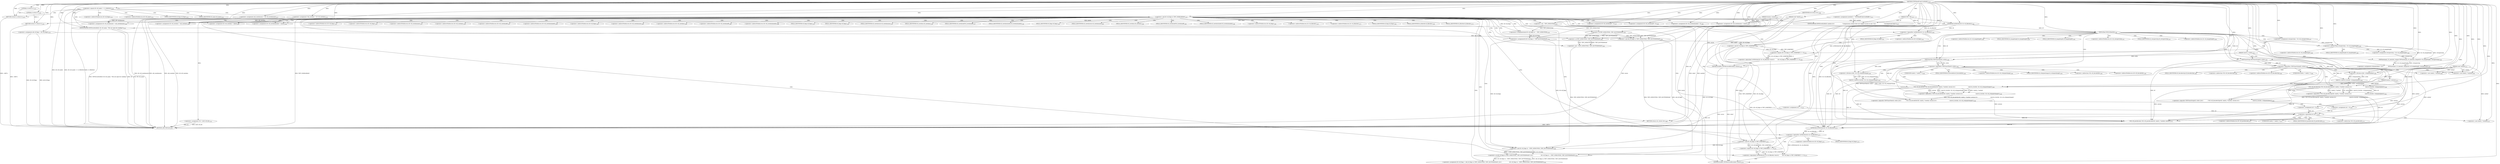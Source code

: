 digraph "TIFFReadFromUserBuffer" {  
"77582" [label = <(METHOD,TIFFReadFromUserBuffer)<SUB>1510</SUB>> ]
"77859" [label = <(METHOD_RETURN,int)<SUB>1510</SUB>> ]
"77583" [label = <(PARAM,TIFF *tif)<SUB>1510</SUB>> ]
"77584" [label = <(PARAM,uint32_t strile)<SUB>1510</SUB>> ]
"77585" [label = <(PARAM,void *inbuf)<SUB>1510</SUB>> ]
"77586" [label = <(PARAM,tmsize_t insize)<SUB>1511</SUB>> ]
"77587" [label = <(PARAM,void *outbuf)<SUB>1511</SUB>> ]
"77588" [label = <(PARAM,tmsize_t outsize)<SUB>1511</SUB>> ]
"77591" [label = <(&lt;operator&gt;.assignment,module[] = &quot;TIFFReadFromUserBuffer&quot;)<SUB>1513</SUB>> ]
"77595" [label = <(&lt;operator&gt;.assignment,*td = &amp;tif-&gt;tif_dir)<SUB>1514</SUB>> ]
"77602" [label = <(&lt;operator&gt;.assignment,ret = 1)<SUB>1515</SUB>> ]
"77606" [label = <(&lt;operator&gt;.assignment,old_tif_flags = tif-&gt;tif_flags)<SUB>1516</SUB>> ]
"77612" [label = <(&lt;operator&gt;.assignment,old_rawdatasize = tif-&gt;tif_rawdatasize)<SUB>1517</SUB>> ]
"77618" [label = <(&lt;operator&gt;.assignment,*old_rawdata = tif-&gt;tif_rawdata)<SUB>1518</SUB>> ]
"77651" [label = <(&lt;operators&gt;.assignmentAnd,tif-&gt;tif_flags &amp;= ~TIFF_MYBUFFER)<SUB>1533</SUB>> ]
"77657" [label = <(&lt;operators&gt;.assignmentOr,tif-&gt;tif_flags |= TIFF_BUFFERMMAP)<SUB>1534</SUB>> ]
"77662" [label = <(&lt;operator&gt;.assignment,tif-&gt;tif_rawdatasize = insize)<SUB>1535</SUB>> ]
"77667" [label = <(&lt;operator&gt;.assignment,tif-&gt;tif_rawdata = inbuf)<SUB>1536</SUB>> ]
"77672" [label = <(&lt;operator&gt;.assignment,tif-&gt;tif_rawdataoff = 0)<SUB>1537</SUB>> ]
"77677" [label = <(&lt;operator&gt;.assignment,tif-&gt;tif_rawdataloaded = insize)<SUB>1538</SUB>> ]
"77819" [label = <(&lt;operator&gt;.assignment,tif-&gt;tif_flags = (old_tif_flags &amp; (TIFF_MYBUFFER | TIFF_BUFFERMMAP)) |\012                     (tif-&gt;tif_flags &amp; ~(TIFF_MYBUFFER | TIFF_BUFFERMMAP)))<SUB>1581</SUB>> ]
"77837" [label = <(&lt;operator&gt;.assignment,tif-&gt;tif_rawdatasize = old_rawdatasize)<SUB>1583</SUB>> ]
"77842" [label = <(&lt;operator&gt;.assignment,tif-&gt;tif_rawdata = old_rawdata)<SUB>1584</SUB>> ]
"77847" [label = <(&lt;operator&gt;.assignment,tif-&gt;tif_rawdataoff = 0)<SUB>1585</SUB>> ]
"77852" [label = <(&lt;operator&gt;.assignment,tif-&gt;tif_rawdataloaded = 0)<SUB>1586</SUB>> ]
"77857" [label = <(RETURN,return ret;,return ret;)<SUB>1588</SUB>> ]
"77624" [label = <(&lt;operator&gt;.equals,tif-&gt;tif_mode == O_WRONLY)<SUB>1520</SUB>> ]
"77639" [label = <(&lt;operator&gt;.and,tif-&gt;tif_flags &amp; TIFF_NOREADRAW)<SUB>1525</SUB>> ]
"77683" [label = <(&lt;operator&gt;.logicalAnd,!isFillOrder(tif, td-&gt;td_fillorder) &amp;&amp;\012        (tif-&gt;tif_flags &amp; TIFF_NOBITREV) == 0)<SUB>1540</SUB>> ]
"77702" [label = <(TIFFIsTiled,TIFFIsTiled(tif))<SUB>1546</SUB>> ]
"77786" [label = <(&lt;operator&gt;.logicalAnd,ret &amp;&amp; 1)<SUB>1570</SUB>> ]
"77801" [label = <(&lt;operator&gt;.logicalAnd,!isFillOrder(tif, td-&gt;td_fillorder) &amp;&amp;\012        (tif-&gt;tif_flags &amp; TIFF_NOBITREV) == 0)<SUB>1575</SUB>> ]
"77858" [label = <(IDENTIFIER,ret,return ret;)<SUB>1588</SUB>> ]
"77630" [label = <(TIFFErrorExtR,TIFFErrorExtR(tif, tif-&gt;tif_name, &quot;File not open for reading&quot;))<SUB>1522</SUB>> ]
"77636" [label = <(RETURN,return 0;,return 0;)<SUB>1523</SUB>> ]
"77645" [label = <(TIFFErrorExtR,TIFFErrorExtR(tif, module,\012                      &quot;Compression scheme does not support access to raw &quot;\012                      &quot;uncompressed data&quot;))<SUB>1527</SUB>> ]
"77649" [label = <(RETURN,return 0;,return 0;)<SUB>1530</SUB>> ]
"77655" [label = <(&lt;operator&gt;.not,~TIFF_MYBUFFER)<SUB>1533</SUB>> ]
"77698" [label = <(TIFFReverseBits,TIFFReverseBits(inbuf, insize))<SUB>1543</SUB>> ]
"77790" [label = <(*tif-&gt;tif_postdecode,(*tif-&gt;tif_postdecode)(tif, (uint8_t *)outbuf, outsize))<SUB>1572</SUB>> ]
"77816" [label = <(TIFFReverseBits,TIFFReverseBits(inbuf, insize))<SUB>1578</SUB>> ]
"77823" [label = <(&lt;operator&gt;.or,(old_tif_flags &amp; (TIFF_MYBUFFER | TIFF_BUFFERMMAP)) |\012                     (tif-&gt;tif_flags &amp; ~(TIFF_MYBUFFER | TIFF_BUFFERMMAP)))<SUB>1581</SUB>> ]
"77637" [label = <(LITERAL,0,return 0;)<SUB>1523</SUB>> ]
"77650" [label = <(LITERAL,0,return 0;)<SUB>1530</SUB>> ]
"77684" [label = <(&lt;operator&gt;.logicalNot,!isFillOrder(tif, td-&gt;td_fillorder))<SUB>1540</SUB>> ]
"77690" [label = <(&lt;operator&gt;.equals,(tif-&gt;tif_flags &amp; TIFF_NOBITREV) == 0)<SUB>1541</SUB>> ]
"77706" [label = <(&lt;operator&gt;.logicalOr,!TIFFStartTile(tif, strile) ||\012            !(*tif-&gt;tif_decodetile)(tif, (uint8_t *)outbuf, outsize,\012                                    (uint16_t)(strile / td-&gt;td_stripsperimage)))<SUB>1548</SUB>> ]
"77735" [label = <(&lt;operator&gt;.assignment,rowsperstrip = td-&gt;td_rowsperstrip)<SUB>1557</SUB>> ]
"77753" [label = <(&lt;operator&gt;.assignment,stripsperplane =\012            TIFFhowmany_32_maxuint_compat(td-&gt;td_imagelength, rowsperstrip))<SUB>1561</SUB>> ]
"77802" [label = <(&lt;operator&gt;.logicalNot,!isFillOrder(tif, td-&gt;td_fillorder))<SUB>1575</SUB>> ]
"77808" [label = <(&lt;operator&gt;.equals,(tif-&gt;tif_flags &amp; TIFF_NOBITREV) == 0)<SUB>1576</SUB>> ]
"77824" [label = <(&lt;operator&gt;.and,old_tif_flags &amp; (TIFF_MYBUFFER | TIFF_BUFFERMMAP))<SUB>1581</SUB>> ]
"77829" [label = <(&lt;operator&gt;.and,tif-&gt;tif_flags &amp; ~(TIFF_MYBUFFER | TIFF_BUFFERMMAP))<SUB>1582</SUB>> ]
"77685" [label = <(isFillOrder,isFillOrder(tif, td-&gt;td_fillorder))<SUB>1540</SUB>> ]
"77691" [label = <(&lt;operator&gt;.and,tif-&gt;tif_flags &amp; TIFF_NOBITREV)<SUB>1541</SUB>> ]
"77729" [label = <(&lt;operator&gt;.assignment,ret = 0)<SUB>1552</SUB>> ]
"77742" [label = <(&lt;operator&gt;.greaterThan,rowsperstrip &gt; td-&gt;td_imagelength)<SUB>1559</SUB>> ]
"77761" [label = <(&lt;operator&gt;.logicalOr,!TIFFStartStrip(tif, strile) ||\012            !(*tif-&gt;tif_decodestrip)(tif, (uint8_t *)outbuf, outsize,\012                                     (uint16_t)(strile / stripsperplane)))<SUB>1563</SUB>> ]
"77796" [label = <(&lt;operator&gt;.cast,(uint8_t *)outbuf)<SUB>1572</SUB>> ]
"77803" [label = <(isFillOrder,isFillOrder(tif, td-&gt;td_fillorder))<SUB>1575</SUB>> ]
"77809" [label = <(&lt;operator&gt;.and,tif-&gt;tif_flags &amp; TIFF_NOBITREV)<SUB>1576</SUB>> ]
"77826" [label = <(&lt;operator&gt;.or,TIFF_MYBUFFER | TIFF_BUFFERMMAP)<SUB>1581</SUB>> ]
"77833" [label = <(&lt;operator&gt;.not,~(TIFF_MYBUFFER | TIFF_BUFFERMMAP))<SUB>1582</SUB>> ]
"77707" [label = <(&lt;operator&gt;.logicalNot,!TIFFStartTile(tif, strile))<SUB>1548</SUB>> ]
"77711" [label = <(&lt;operator&gt;.logicalNot,!(*tif-&gt;tif_decodetile)(tif, (uint8_t *)outbuf, outsize,\012                                    (uint16_t)(strile / td-&gt;td_stripsperimage)))<SUB>1549</SUB>> ]
"77748" [label = <(&lt;operator&gt;.assignment,rowsperstrip = td-&gt;td_imagelength)<SUB>1560</SUB>> ]
"77755" [label = <(TIFFhowmany_32_maxuint_compat,TIFFhowmany_32_maxuint_compat(td-&gt;td_imagelength, rowsperstrip))<SUB>1562</SUB>> ]
"77782" [label = <(&lt;operator&gt;.assignment,ret = 0)<SUB>1567</SUB>> ]
"77834" [label = <(&lt;operator&gt;.or,TIFF_MYBUFFER | TIFF_BUFFERMMAP)<SUB>1582</SUB>> ]
"77708" [label = <(TIFFStartTile,TIFFStartTile(tif, strile))<SUB>1548</SUB>> ]
"77712" [label = <(*tif-&gt;tif_decodetile,(*tif-&gt;tif_decodetile)(tif, (uint8_t *)outbuf, outsize,\012                                    (uint16_t)(strile / td-&gt;td_stripsperimage)))<SUB>1549</SUB>> ]
"77762" [label = <(&lt;operator&gt;.logicalNot,!TIFFStartStrip(tif, strile))<SUB>1563</SUB>> ]
"77766" [label = <(&lt;operator&gt;.logicalNot,!(*tif-&gt;tif_decodestrip)(tif, (uint8_t *)outbuf, outsize,\012                                     (uint16_t)(strile / stripsperplane)))<SUB>1564</SUB>> ]
"77718" [label = <(&lt;operator&gt;.cast,(uint8_t *)outbuf)<SUB>1549</SUB>> ]
"77722" [label = <(uint16_t,(uint16_t)(strile / td-&gt;td_stripsperimage))<SUB>1550</SUB>> ]
"77763" [label = <(TIFFStartStrip,TIFFStartStrip(tif, strile))<SUB>1563</SUB>> ]
"77767" [label = <(*tif-&gt;tif_decodestrip,(*tif-&gt;tif_decodestrip)(tif, (uint8_t *)outbuf, outsize,\012                                     (uint16_t)(strile / stripsperplane)))<SUB>1564</SUB>> ]
"77723" [label = <(&lt;operator&gt;.division,strile / td-&gt;td_stripsperimage)<SUB>1550</SUB>> ]
"77773" [label = <(&lt;operator&gt;.cast,(uint8_t *)outbuf)<SUB>1564</SUB>> ]
"77777" [label = <(uint16_t,(uint16_t)(strile / stripsperplane))<SUB>1565</SUB>> ]
"77778" [label = <(&lt;operator&gt;.division,strile / stripsperplane)<SUB>1565</SUB>> ]
"77652" [label = <(&lt;operator&gt;.indirectFieldAccess,tif-&gt;tif_flags)<SUB>1533</SUB>> ]
"77658" [label = <(&lt;operator&gt;.indirectFieldAccess,tif-&gt;tif_flags)<SUB>1534</SUB>> ]
"77663" [label = <(&lt;operator&gt;.indirectFieldAccess,tif-&gt;tif_rawdatasize)<SUB>1535</SUB>> ]
"77668" [label = <(&lt;operator&gt;.indirectFieldAccess,tif-&gt;tif_rawdata)<SUB>1536</SUB>> ]
"77673" [label = <(&lt;operator&gt;.indirectFieldAccess,tif-&gt;tif_rawdataoff)<SUB>1537</SUB>> ]
"77678" [label = <(&lt;operator&gt;.indirectFieldAccess,tif-&gt;tif_rawdataloaded)<SUB>1538</SUB>> ]
"77820" [label = <(&lt;operator&gt;.indirectFieldAccess,tif-&gt;tif_flags)<SUB>1581</SUB>> ]
"77838" [label = <(&lt;operator&gt;.indirectFieldAccess,tif-&gt;tif_rawdatasize)<SUB>1583</SUB>> ]
"77843" [label = <(&lt;operator&gt;.indirectFieldAccess,tif-&gt;tif_rawdata)<SUB>1584</SUB>> ]
"77848" [label = <(&lt;operator&gt;.indirectFieldAccess,tif-&gt;tif_rawdataoff)<SUB>1585</SUB>> ]
"77853" [label = <(&lt;operator&gt;.indirectFieldAccess,tif-&gt;tif_rawdataloaded)<SUB>1586</SUB>> ]
"77640" [label = <(&lt;operator&gt;.indirectFieldAccess,tif-&gt;tif_flags)<SUB>1525</SUB>> ]
"77654" [label = <(FIELD_IDENTIFIER,tif_flags,tif_flags)<SUB>1533</SUB>> ]
"77660" [label = <(FIELD_IDENTIFIER,tif_flags,tif_flags)<SUB>1534</SUB>> ]
"77665" [label = <(FIELD_IDENTIFIER,tif_rawdatasize,tif_rawdatasize)<SUB>1535</SUB>> ]
"77670" [label = <(FIELD_IDENTIFIER,tif_rawdata,tif_rawdata)<SUB>1536</SUB>> ]
"77675" [label = <(FIELD_IDENTIFIER,tif_rawdataoff,tif_rawdataoff)<SUB>1537</SUB>> ]
"77680" [label = <(FIELD_IDENTIFIER,tif_rawdataloaded,tif_rawdataloaded)<SUB>1538</SUB>> ]
"77822" [label = <(FIELD_IDENTIFIER,tif_flags,tif_flags)<SUB>1581</SUB>> ]
"77840" [label = <(FIELD_IDENTIFIER,tif_rawdatasize,tif_rawdatasize)<SUB>1583</SUB>> ]
"77845" [label = <(FIELD_IDENTIFIER,tif_rawdata,tif_rawdata)<SUB>1584</SUB>> ]
"77850" [label = <(FIELD_IDENTIFIER,tif_rawdataoff,tif_rawdataoff)<SUB>1585</SUB>> ]
"77855" [label = <(FIELD_IDENTIFIER,tif_rawdataloaded,tif_rawdataloaded)<SUB>1586</SUB>> ]
"77632" [label = <(&lt;operator&gt;.indirectFieldAccess,tif-&gt;tif_name)<SUB>1522</SUB>> ]
"77642" [label = <(FIELD_IDENTIFIER,tif_flags,tif_flags)<SUB>1525</SUB>> ]
"77791" [label = <(&lt;operator&gt;.indirection,*tif-&gt;tif_postdecode)<SUB>1572</SUB>> ]
"77830" [label = <(&lt;operator&gt;.indirectFieldAccess,tif-&gt;tif_flags)<SUB>1582</SUB>> ]
"77634" [label = <(FIELD_IDENTIFIER,tif_name,tif_name)<SUB>1522</SUB>> ]
"77687" [label = <(&lt;operator&gt;.indirectFieldAccess,td-&gt;td_fillorder)<SUB>1540</SUB>> ]
"77692" [label = <(&lt;operator&gt;.indirectFieldAccess,tif-&gt;tif_flags)<SUB>1541</SUB>> ]
"77737" [label = <(&lt;operator&gt;.indirectFieldAccess,td-&gt;td_rowsperstrip)<SUB>1557</SUB>> ]
"77792" [label = <(&lt;operator&gt;.indirectFieldAccess,tif-&gt;tif_postdecode)<SUB>1572</SUB>> ]
"77797" [label = <(UNKNOWN,uint8_t *,uint8_t *)<SUB>1572</SUB>> ]
"77805" [label = <(&lt;operator&gt;.indirectFieldAccess,td-&gt;td_fillorder)<SUB>1575</SUB>> ]
"77810" [label = <(&lt;operator&gt;.indirectFieldAccess,tif-&gt;tif_flags)<SUB>1576</SUB>> ]
"77832" [label = <(FIELD_IDENTIFIER,tif_flags,tif_flags)<SUB>1582</SUB>> ]
"77689" [label = <(FIELD_IDENTIFIER,td_fillorder,td_fillorder)<SUB>1540</SUB>> ]
"77694" [label = <(FIELD_IDENTIFIER,tif_flags,tif_flags)<SUB>1541</SUB>> ]
"77739" [label = <(FIELD_IDENTIFIER,td_rowsperstrip,td_rowsperstrip)<SUB>1557</SUB>> ]
"77744" [label = <(&lt;operator&gt;.indirectFieldAccess,td-&gt;td_imagelength)<SUB>1559</SUB>> ]
"77756" [label = <(&lt;operator&gt;.indirectFieldAccess,td-&gt;td_imagelength)<SUB>1562</SUB>> ]
"77794" [label = <(FIELD_IDENTIFIER,tif_postdecode,tif_postdecode)<SUB>1572</SUB>> ]
"77807" [label = <(FIELD_IDENTIFIER,td_fillorder,td_fillorder)<SUB>1575</SUB>> ]
"77812" [label = <(FIELD_IDENTIFIER,tif_flags,tif_flags)<SUB>1576</SUB>> ]
"77713" [label = <(&lt;operator&gt;.indirection,*tif-&gt;tif_decodetile)<SUB>1549</SUB>> ]
"77746" [label = <(FIELD_IDENTIFIER,td_imagelength,td_imagelength)<SUB>1559</SUB>> ]
"77750" [label = <(&lt;operator&gt;.indirectFieldAccess,td-&gt;td_imagelength)<SUB>1560</SUB>> ]
"77758" [label = <(FIELD_IDENTIFIER,td_imagelength,td_imagelength)<SUB>1562</SUB>> ]
"77714" [label = <(&lt;operator&gt;.indirectFieldAccess,tif-&gt;tif_decodetile)<SUB>1549</SUB>> ]
"77719" [label = <(UNKNOWN,uint8_t *,uint8_t *)<SUB>1549</SUB>> ]
"77752" [label = <(FIELD_IDENTIFIER,td_imagelength,td_imagelength)<SUB>1560</SUB>> ]
"77768" [label = <(&lt;operator&gt;.indirection,*tif-&gt;tif_decodestrip)<SUB>1564</SUB>> ]
"77716" [label = <(FIELD_IDENTIFIER,tif_decodetile,tif_decodetile)<SUB>1549</SUB>> ]
"77725" [label = <(&lt;operator&gt;.indirectFieldAccess,td-&gt;td_stripsperimage)<SUB>1550</SUB>> ]
"77769" [label = <(&lt;operator&gt;.indirectFieldAccess,tif-&gt;tif_decodestrip)<SUB>1564</SUB>> ]
"77774" [label = <(UNKNOWN,uint8_t *,uint8_t *)<SUB>1564</SUB>> ]
"77727" [label = <(FIELD_IDENTIFIER,td_stripsperimage,td_stripsperimage)<SUB>1550</SUB>> ]
"77771" [label = <(FIELD_IDENTIFIER,tif_decodestrip,tif_decodestrip)<SUB>1564</SUB>> ]
  "77636" -> "77859"  [ label = "DDG: &lt;RET&gt;"] 
  "77649" -> "77859"  [ label = "DDG: &lt;RET&gt;"] 
  "77857" -> "77859"  [ label = "DDG: &lt;RET&gt;"] 
  "77584" -> "77859"  [ label = "DDG: strile"] 
  "77585" -> "77859"  [ label = "DDG: inbuf"] 
  "77586" -> "77859"  [ label = "DDG: insize"] 
  "77587" -> "77859"  [ label = "DDG: outbuf"] 
  "77588" -> "77859"  [ label = "DDG: outsize"] 
  "77591" -> "77859"  [ label = "DDG: module"] 
  "77595" -> "77859"  [ label = "DDG: td"] 
  "77595" -> "77859"  [ label = "DDG: &amp;tif-&gt;tif_dir"] 
  "77602" -> "77859"  [ label = "DDG: ret"] 
  "77606" -> "77859"  [ label = "DDG: old_tif_flags"] 
  "77606" -> "77859"  [ label = "DDG: tif-&gt;tif_flags"] 
  "77612" -> "77859"  [ label = "DDG: old_rawdatasize"] 
  "77612" -> "77859"  [ label = "DDG: tif-&gt;tif_rawdatasize"] 
  "77618" -> "77859"  [ label = "DDG: old_rawdata"] 
  "77618" -> "77859"  [ label = "DDG: tif-&gt;tif_rawdata"] 
  "77624" -> "77859"  [ label = "DDG: tif-&gt;tif_mode"] 
  "77624" -> "77859"  [ label = "DDG: tif-&gt;tif_mode == O_WRONLY"] 
  "77630" -> "77859"  [ label = "DDG: tif"] 
  "77630" -> "77859"  [ label = "DDG: tif-&gt;tif_name"] 
  "77630" -> "77859"  [ label = "DDG: TIFFErrorExtR(tif, tif-&gt;tif_name, &quot;File not open for reading&quot;)"] 
  "77639" -> "77859"  [ label = "DDG: TIFF_NOREADRAW"] 
  "77624" -> "77859"  [ label = "DDG: O_WRONLY"] 
  "77582" -> "77583"  [ label = "DDG: "] 
  "77582" -> "77584"  [ label = "DDG: "] 
  "77582" -> "77585"  [ label = "DDG: "] 
  "77582" -> "77586"  [ label = "DDG: "] 
  "77582" -> "77587"  [ label = "DDG: "] 
  "77582" -> "77588"  [ label = "DDG: "] 
  "77582" -> "77591"  [ label = "DDG: "] 
  "77582" -> "77602"  [ label = "DDG: "] 
  "77655" -> "77651"  [ label = "DDG: TIFF_MYBUFFER"] 
  "77582" -> "77657"  [ label = "DDG: "] 
  "77586" -> "77662"  [ label = "DDG: insize"] 
  "77582" -> "77662"  [ label = "DDG: "] 
  "77585" -> "77667"  [ label = "DDG: inbuf"] 
  "77582" -> "77667"  [ label = "DDG: "] 
  "77582" -> "77672"  [ label = "DDG: "] 
  "77582" -> "77677"  [ label = "DDG: "] 
  "77586" -> "77677"  [ label = "DDG: insize"] 
  "77823" -> "77819"  [ label = "DDG: old_tif_flags &amp; (TIFF_MYBUFFER | TIFF_BUFFERMMAP)"] 
  "77823" -> "77819"  [ label = "DDG: tif-&gt;tif_flags &amp; ~(TIFF_MYBUFFER | TIFF_BUFFERMMAP)"] 
  "77612" -> "77837"  [ label = "DDG: old_rawdatasize"] 
  "77582" -> "77837"  [ label = "DDG: "] 
  "77618" -> "77842"  [ label = "DDG: old_rawdata"] 
  "77582" -> "77842"  [ label = "DDG: "] 
  "77582" -> "77847"  [ label = "DDG: "] 
  "77582" -> "77852"  [ label = "DDG: "] 
  "77858" -> "77857"  [ label = "DDG: ret"] 
  "77786" -> "77857"  [ label = "DDG: ret"] 
  "77582" -> "77595"  [ label = "DDG: "] 
  "77582" -> "77606"  [ label = "DDG: "] 
  "77582" -> "77612"  [ label = "DDG: "] 
  "77582" -> "77618"  [ label = "DDG: "] 
  "77639" -> "77651"  [ label = "DDG: tif-&gt;tif_flags"] 
  "77651" -> "77657"  [ label = "DDG: tif-&gt;tif_flags"] 
  "77582" -> "77858"  [ label = "DDG: "] 
  "77582" -> "77624"  [ label = "DDG: "] 
  "77637" -> "77636"  [ label = "DDG: 0"] 
  "77582" -> "77636"  [ label = "DDG: "] 
  "77582" -> "77639"  [ label = "DDG: "] 
  "77650" -> "77649"  [ label = "DDG: 0"] 
  "77582" -> "77649"  [ label = "DDG: "] 
  "77582" -> "77655"  [ label = "DDG: "] 
  "77684" -> "77683"  [ label = "DDG: isFillOrder(tif, td-&gt;td_fillorder)"] 
  "77690" -> "77683"  [ label = "DDG: tif-&gt;tif_flags &amp; TIFF_NOBITREV"] 
  "77690" -> "77683"  [ label = "DDG: 0"] 
  "77685" -> "77702"  [ label = "DDG: tif"] 
  "77582" -> "77702"  [ label = "DDG: "] 
  "77602" -> "77786"  [ label = "DDG: ret"] 
  "77782" -> "77786"  [ label = "DDG: ret"] 
  "77729" -> "77786"  [ label = "DDG: ret"] 
  "77582" -> "77786"  [ label = "DDG: "] 
  "77802" -> "77801"  [ label = "DDG: isFillOrder(tif, td-&gt;td_fillorder)"] 
  "77683" -> "77801"  [ label = "DDG: (tif-&gt;tif_flags &amp; TIFF_NOBITREV) == 0"] 
  "77808" -> "77801"  [ label = "DDG: tif-&gt;tif_flags &amp; TIFF_NOBITREV"] 
  "77808" -> "77801"  [ label = "DDG: 0"] 
  "77824" -> "77823"  [ label = "DDG: old_tif_flags"] 
  "77824" -> "77823"  [ label = "DDG: TIFF_MYBUFFER | TIFF_BUFFERMMAP"] 
  "77829" -> "77823"  [ label = "DDG: tif-&gt;tif_flags"] 
  "77829" -> "77823"  [ label = "DDG: ~(TIFF_MYBUFFER | TIFF_BUFFERMMAP)"] 
  "77583" -> "77630"  [ label = "DDG: tif"] 
  "77582" -> "77630"  [ label = "DDG: "] 
  "77582" -> "77637"  [ label = "DDG: "] 
  "77583" -> "77645"  [ label = "DDG: tif"] 
  "77582" -> "77645"  [ label = "DDG: "] 
  "77591" -> "77645"  [ label = "DDG: module"] 
  "77582" -> "77650"  [ label = "DDG: "] 
  "77685" -> "77684"  [ label = "DDG: tif"] 
  "77685" -> "77684"  [ label = "DDG: td-&gt;td_fillorder"] 
  "77691" -> "77690"  [ label = "DDG: tif-&gt;tif_flags"] 
  "77691" -> "77690"  [ label = "DDG: TIFF_NOBITREV"] 
  "77582" -> "77690"  [ label = "DDG: "] 
  "77582" -> "77698"  [ label = "DDG: "] 
  "77585" -> "77698"  [ label = "DDG: inbuf"] 
  "77586" -> "77698"  [ label = "DDG: insize"] 
  "77755" -> "77753"  [ label = "DDG: td-&gt;td_imagelength"] 
  "77755" -> "77753"  [ label = "DDG: rowsperstrip"] 
  "77763" -> "77790"  [ label = "DDG: tif"] 
  "77767" -> "77790"  [ label = "DDG: tif"] 
  "77708" -> "77790"  [ label = "DDG: tif"] 
  "77712" -> "77790"  [ label = "DDG: tif"] 
  "77582" -> "77790"  [ label = "DDG: "] 
  "77587" -> "77790"  [ label = "DDG: outbuf"] 
  "77767" -> "77790"  [ label = "DDG: outsize"] 
  "77712" -> "77790"  [ label = "DDG: outsize"] 
  "77588" -> "77790"  [ label = "DDG: outsize"] 
  "77803" -> "77802"  [ label = "DDG: tif"] 
  "77803" -> "77802"  [ label = "DDG: td-&gt;td_fillorder"] 
  "77809" -> "77808"  [ label = "DDG: tif-&gt;tif_flags"] 
  "77809" -> "77808"  [ label = "DDG: TIFF_NOBITREV"] 
  "77582" -> "77808"  [ label = "DDG: "] 
  "77698" -> "77816"  [ label = "DDG: inbuf"] 
  "77582" -> "77816"  [ label = "DDG: "] 
  "77585" -> "77816"  [ label = "DDG: inbuf"] 
  "77698" -> "77816"  [ label = "DDG: insize"] 
  "77586" -> "77816"  [ label = "DDG: insize"] 
  "77606" -> "77824"  [ label = "DDG: old_tif_flags"] 
  "77582" -> "77824"  [ label = "DDG: "] 
  "77826" -> "77824"  [ label = "DDG: TIFF_MYBUFFER"] 
  "77826" -> "77824"  [ label = "DDG: TIFF_BUFFERMMAP"] 
  "77657" -> "77829"  [ label = "DDG: tif-&gt;tif_flags"] 
  "77691" -> "77829"  [ label = "DDG: tif-&gt;tif_flags"] 
  "77809" -> "77829"  [ label = "DDG: tif-&gt;tif_flags"] 
  "77833" -> "77829"  [ label = "DDG: TIFF_MYBUFFER | TIFF_BUFFERMMAP"] 
  "77583" -> "77685"  [ label = "DDG: tif"] 
  "77582" -> "77685"  [ label = "DDG: "] 
  "77657" -> "77691"  [ label = "DDG: tif-&gt;tif_flags"] 
  "77582" -> "77691"  [ label = "DDG: "] 
  "77707" -> "77706"  [ label = "DDG: TIFFStartTile(tif, strile)"] 
  "77711" -> "77706"  [ label = "DDG: (*tif-&gt;tif_decodetile)(tif, (uint8_t *)outbuf, outsize,\012                                    (uint16_t)(strile / td-&gt;td_stripsperimage))"] 
  "77582" -> "77729"  [ label = "DDG: "] 
  "77582" -> "77735"  [ label = "DDG: "] 
  "77582" -> "77753"  [ label = "DDG: "] 
  "77587" -> "77796"  [ label = "DDG: outbuf"] 
  "77582" -> "77796"  [ label = "DDG: "] 
  "77763" -> "77803"  [ label = "DDG: tif"] 
  "77767" -> "77803"  [ label = "DDG: tif"] 
  "77708" -> "77803"  [ label = "DDG: tif"] 
  "77712" -> "77803"  [ label = "DDG: tif"] 
  "77790" -> "77803"  [ label = "DDG: tif"] 
  "77582" -> "77803"  [ label = "DDG: "] 
  "77685" -> "77803"  [ label = "DDG: td-&gt;td_fillorder"] 
  "77657" -> "77809"  [ label = "DDG: tif-&gt;tif_flags"] 
  "77691" -> "77809"  [ label = "DDG: tif-&gt;tif_flags"] 
  "77691" -> "77809"  [ label = "DDG: TIFF_NOBITREV"] 
  "77582" -> "77809"  [ label = "DDG: "] 
  "77655" -> "77826"  [ label = "DDG: TIFF_MYBUFFER"] 
  "77582" -> "77826"  [ label = "DDG: "] 
  "77834" -> "77833"  [ label = "DDG: TIFF_MYBUFFER"] 
  "77834" -> "77833"  [ label = "DDG: TIFF_BUFFERMMAP"] 
  "77708" -> "77707"  [ label = "DDG: tif"] 
  "77708" -> "77707"  [ label = "DDG: strile"] 
  "77712" -> "77711"  [ label = "DDG: tif"] 
  "77712" -> "77711"  [ label = "DDG: (uint8_t *)outbuf"] 
  "77712" -> "77711"  [ label = "DDG: outsize"] 
  "77712" -> "77711"  [ label = "DDG: (uint16_t)(strile / td-&gt;td_stripsperimage)"] 
  "77735" -> "77742"  [ label = "DDG: rowsperstrip"] 
  "77582" -> "77742"  [ label = "DDG: "] 
  "77742" -> "77748"  [ label = "DDG: td-&gt;td_imagelength"] 
  "77742" -> "77755"  [ label = "DDG: td-&gt;td_imagelength"] 
  "77742" -> "77755"  [ label = "DDG: rowsperstrip"] 
  "77748" -> "77755"  [ label = "DDG: rowsperstrip"] 
  "77582" -> "77755"  [ label = "DDG: "] 
  "77762" -> "77761"  [ label = "DDG: TIFFStartStrip(tif, strile)"] 
  "77766" -> "77761"  [ label = "DDG: (*tif-&gt;tif_decodestrip)(tif, (uint8_t *)outbuf, outsize,\012                                     (uint16_t)(strile / stripsperplane))"] 
  "77582" -> "77782"  [ label = "DDG: "] 
  "77826" -> "77834"  [ label = "DDG: TIFF_MYBUFFER"] 
  "77582" -> "77834"  [ label = "DDG: "] 
  "77826" -> "77834"  [ label = "DDG: TIFF_BUFFERMMAP"] 
  "77702" -> "77708"  [ label = "DDG: tif"] 
  "77582" -> "77708"  [ label = "DDG: "] 
  "77584" -> "77708"  [ label = "DDG: strile"] 
  "77708" -> "77712"  [ label = "DDG: tif"] 
  "77582" -> "77712"  [ label = "DDG: "] 
  "77587" -> "77712"  [ label = "DDG: outbuf"] 
  "77588" -> "77712"  [ label = "DDG: outsize"] 
  "77722" -> "77712"  [ label = "DDG: strile / td-&gt;td_stripsperimage"] 
  "77582" -> "77748"  [ label = "DDG: "] 
  "77763" -> "77762"  [ label = "DDG: tif"] 
  "77763" -> "77762"  [ label = "DDG: strile"] 
  "77767" -> "77766"  [ label = "DDG: tif"] 
  "77767" -> "77766"  [ label = "DDG: (uint8_t *)outbuf"] 
  "77767" -> "77766"  [ label = "DDG: outsize"] 
  "77767" -> "77766"  [ label = "DDG: (uint16_t)(strile / stripsperplane)"] 
  "77587" -> "77718"  [ label = "DDG: outbuf"] 
  "77582" -> "77718"  [ label = "DDG: "] 
  "77723" -> "77722"  [ label = "DDG: strile"] 
  "77723" -> "77722"  [ label = "DDG: td-&gt;td_stripsperimage"] 
  "77702" -> "77763"  [ label = "DDG: tif"] 
  "77582" -> "77763"  [ label = "DDG: "] 
  "77584" -> "77763"  [ label = "DDG: strile"] 
  "77763" -> "77767"  [ label = "DDG: tif"] 
  "77582" -> "77767"  [ label = "DDG: "] 
  "77587" -> "77767"  [ label = "DDG: outbuf"] 
  "77588" -> "77767"  [ label = "DDG: outsize"] 
  "77777" -> "77767"  [ label = "DDG: strile / stripsperplane"] 
  "77708" -> "77723"  [ label = "DDG: strile"] 
  "77582" -> "77723"  [ label = "DDG: "] 
  "77587" -> "77773"  [ label = "DDG: outbuf"] 
  "77582" -> "77773"  [ label = "DDG: "] 
  "77778" -> "77777"  [ label = "DDG: strile"] 
  "77778" -> "77777"  [ label = "DDG: stripsperplane"] 
  "77763" -> "77778"  [ label = "DDG: strile"] 
  "77582" -> "77778"  [ label = "DDG: "] 
  "77753" -> "77778"  [ label = "DDG: stripsperplane"] 
  "77624" -> "77630"  [ label = "CDG: "] 
  "77624" -> "77640"  [ label = "CDG: "] 
  "77624" -> "77639"  [ label = "CDG: "] 
  "77624" -> "77636"  [ label = "CDG: "] 
  "77624" -> "77634"  [ label = "CDG: "] 
  "77624" -> "77632"  [ label = "CDG: "] 
  "77624" -> "77642"  [ label = "CDG: "] 
  "77639" -> "77834"  [ label = "CDG: "] 
  "77639" -> "77857"  [ label = "CDG: "] 
  "77639" -> "77850"  [ label = "CDG: "] 
  "77639" -> "77662"  [ label = "CDG: "] 
  "77639" -> "77848"  [ label = "CDG: "] 
  "77639" -> "77838"  [ label = "CDG: "] 
  "77639" -> "77852"  [ label = "CDG: "] 
  "77639" -> "77680"  [ label = "CDG: "] 
  "77639" -> "77657"  [ label = "CDG: "] 
  "77639" -> "77675"  [ label = "CDG: "] 
  "77639" -> "77665"  [ label = "CDG: "] 
  "77639" -> "77853"  [ label = "CDG: "] 
  "77639" -> "77802"  [ label = "CDG: "] 
  "77639" -> "77845"  [ label = "CDG: "] 
  "77639" -> "77823"  [ label = "CDG: "] 
  "77639" -> "77855"  [ label = "CDG: "] 
  "77639" -> "77832"  [ label = "CDG: "] 
  "77639" -> "77801"  [ label = "CDG: "] 
  "77639" -> "77833"  [ label = "CDG: "] 
  "77639" -> "77645"  [ label = "CDG: "] 
  "77639" -> "77677"  [ label = "CDG: "] 
  "77639" -> "77667"  [ label = "CDG: "] 
  "77639" -> "77786"  [ label = "CDG: "] 
  "77639" -> "77658"  [ label = "CDG: "] 
  "77639" -> "77651"  [ label = "CDG: "] 
  "77639" -> "77649"  [ label = "CDG: "] 
  "77639" -> "77689"  [ label = "CDG: "] 
  "77639" -> "77702"  [ label = "CDG: "] 
  "77639" -> "77837"  [ label = "CDG: "] 
  "77639" -> "77687"  [ label = "CDG: "] 
  "77639" -> "77807"  [ label = "CDG: "] 
  "77639" -> "77840"  [ label = "CDG: "] 
  "77639" -> "77652"  [ label = "CDG: "] 
  "77639" -> "77670"  [ label = "CDG: "] 
  "77639" -> "77822"  [ label = "CDG: "] 
  "77639" -> "77672"  [ label = "CDG: "] 
  "77639" -> "77803"  [ label = "CDG: "] 
  "77639" -> "77847"  [ label = "CDG: "] 
  "77639" -> "77685"  [ label = "CDG: "] 
  "77639" -> "77826"  [ label = "CDG: "] 
  "77639" -> "77683"  [ label = "CDG: "] 
  "77639" -> "77668"  [ label = "CDG: "] 
  "77639" -> "77678"  [ label = "CDG: "] 
  "77639" -> "77819"  [ label = "CDG: "] 
  "77639" -> "77829"  [ label = "CDG: "] 
  "77639" -> "77654"  [ label = "CDG: "] 
  "77639" -> "77684"  [ label = "CDG: "] 
  "77639" -> "77673"  [ label = "CDG: "] 
  "77639" -> "77660"  [ label = "CDG: "] 
  "77639" -> "77842"  [ label = "CDG: "] 
  "77639" -> "77820"  [ label = "CDG: "] 
  "77639" -> "77830"  [ label = "CDG: "] 
  "77639" -> "77663"  [ label = "CDG: "] 
  "77639" -> "77843"  [ label = "CDG: "] 
  "77639" -> "77655"  [ label = "CDG: "] 
  "77639" -> "77824"  [ label = "CDG: "] 
  "77639" -> "77805"  [ label = "CDG: "] 
  "77683" -> "77698"  [ label = "CDG: "] 
  "77702" -> "77756"  [ label = "CDG: "] 
  "77702" -> "77737"  [ label = "CDG: "] 
  "77702" -> "77735"  [ label = "CDG: "] 
  "77702" -> "77744"  [ label = "CDG: "] 
  "77702" -> "77758"  [ label = "CDG: "] 
  "77702" -> "77708"  [ label = "CDG: "] 
  "77702" -> "77755"  [ label = "CDG: "] 
  "77702" -> "77739"  [ label = "CDG: "] 
  "77702" -> "77746"  [ label = "CDG: "] 
  "77702" -> "77763"  [ label = "CDG: "] 
  "77702" -> "77706"  [ label = "CDG: "] 
  "77702" -> "77753"  [ label = "CDG: "] 
  "77702" -> "77762"  [ label = "CDG: "] 
  "77702" -> "77742"  [ label = "CDG: "] 
  "77702" -> "77707"  [ label = "CDG: "] 
  "77702" -> "77761"  [ label = "CDG: "] 
  "77786" -> "77790"  [ label = "CDG: "] 
  "77786" -> "77792"  [ label = "CDG: "] 
  "77786" -> "77796"  [ label = "CDG: "] 
  "77786" -> "77791"  [ label = "CDG: "] 
  "77786" -> "77797"  [ label = "CDG: "] 
  "77786" -> "77794"  [ label = "CDG: "] 
  "77801" -> "77816"  [ label = "CDG: "] 
  "77684" -> "77690"  [ label = "CDG: "] 
  "77684" -> "77694"  [ label = "CDG: "] 
  "77684" -> "77691"  [ label = "CDG: "] 
  "77684" -> "77692"  [ label = "CDG: "] 
  "77802" -> "77809"  [ label = "CDG: "] 
  "77802" -> "77810"  [ label = "CDG: "] 
  "77802" -> "77808"  [ label = "CDG: "] 
  "77802" -> "77812"  [ label = "CDG: "] 
  "77706" -> "77729"  [ label = "CDG: "] 
  "77707" -> "77722"  [ label = "CDG: "] 
  "77707" -> "77723"  [ label = "CDG: "] 
  "77707" -> "77714"  [ label = "CDG: "] 
  "77707" -> "77712"  [ label = "CDG: "] 
  "77707" -> "77718"  [ label = "CDG: "] 
  "77707" -> "77727"  [ label = "CDG: "] 
  "77707" -> "77719"  [ label = "CDG: "] 
  "77707" -> "77713"  [ label = "CDG: "] 
  "77707" -> "77725"  [ label = "CDG: "] 
  "77707" -> "77716"  [ label = "CDG: "] 
  "77707" -> "77711"  [ label = "CDG: "] 
  "77742" -> "77750"  [ label = "CDG: "] 
  "77742" -> "77752"  [ label = "CDG: "] 
  "77742" -> "77748"  [ label = "CDG: "] 
  "77761" -> "77782"  [ label = "CDG: "] 
  "77762" -> "77766"  [ label = "CDG: "] 
  "77762" -> "77769"  [ label = "CDG: "] 
  "77762" -> "77778"  [ label = "CDG: "] 
  "77762" -> "77771"  [ label = "CDG: "] 
  "77762" -> "77777"  [ label = "CDG: "] 
  "77762" -> "77774"  [ label = "CDG: "] 
  "77762" -> "77773"  [ label = "CDG: "] 
  "77762" -> "77767"  [ label = "CDG: "] 
  "77762" -> "77768"  [ label = "CDG: "] 
}
